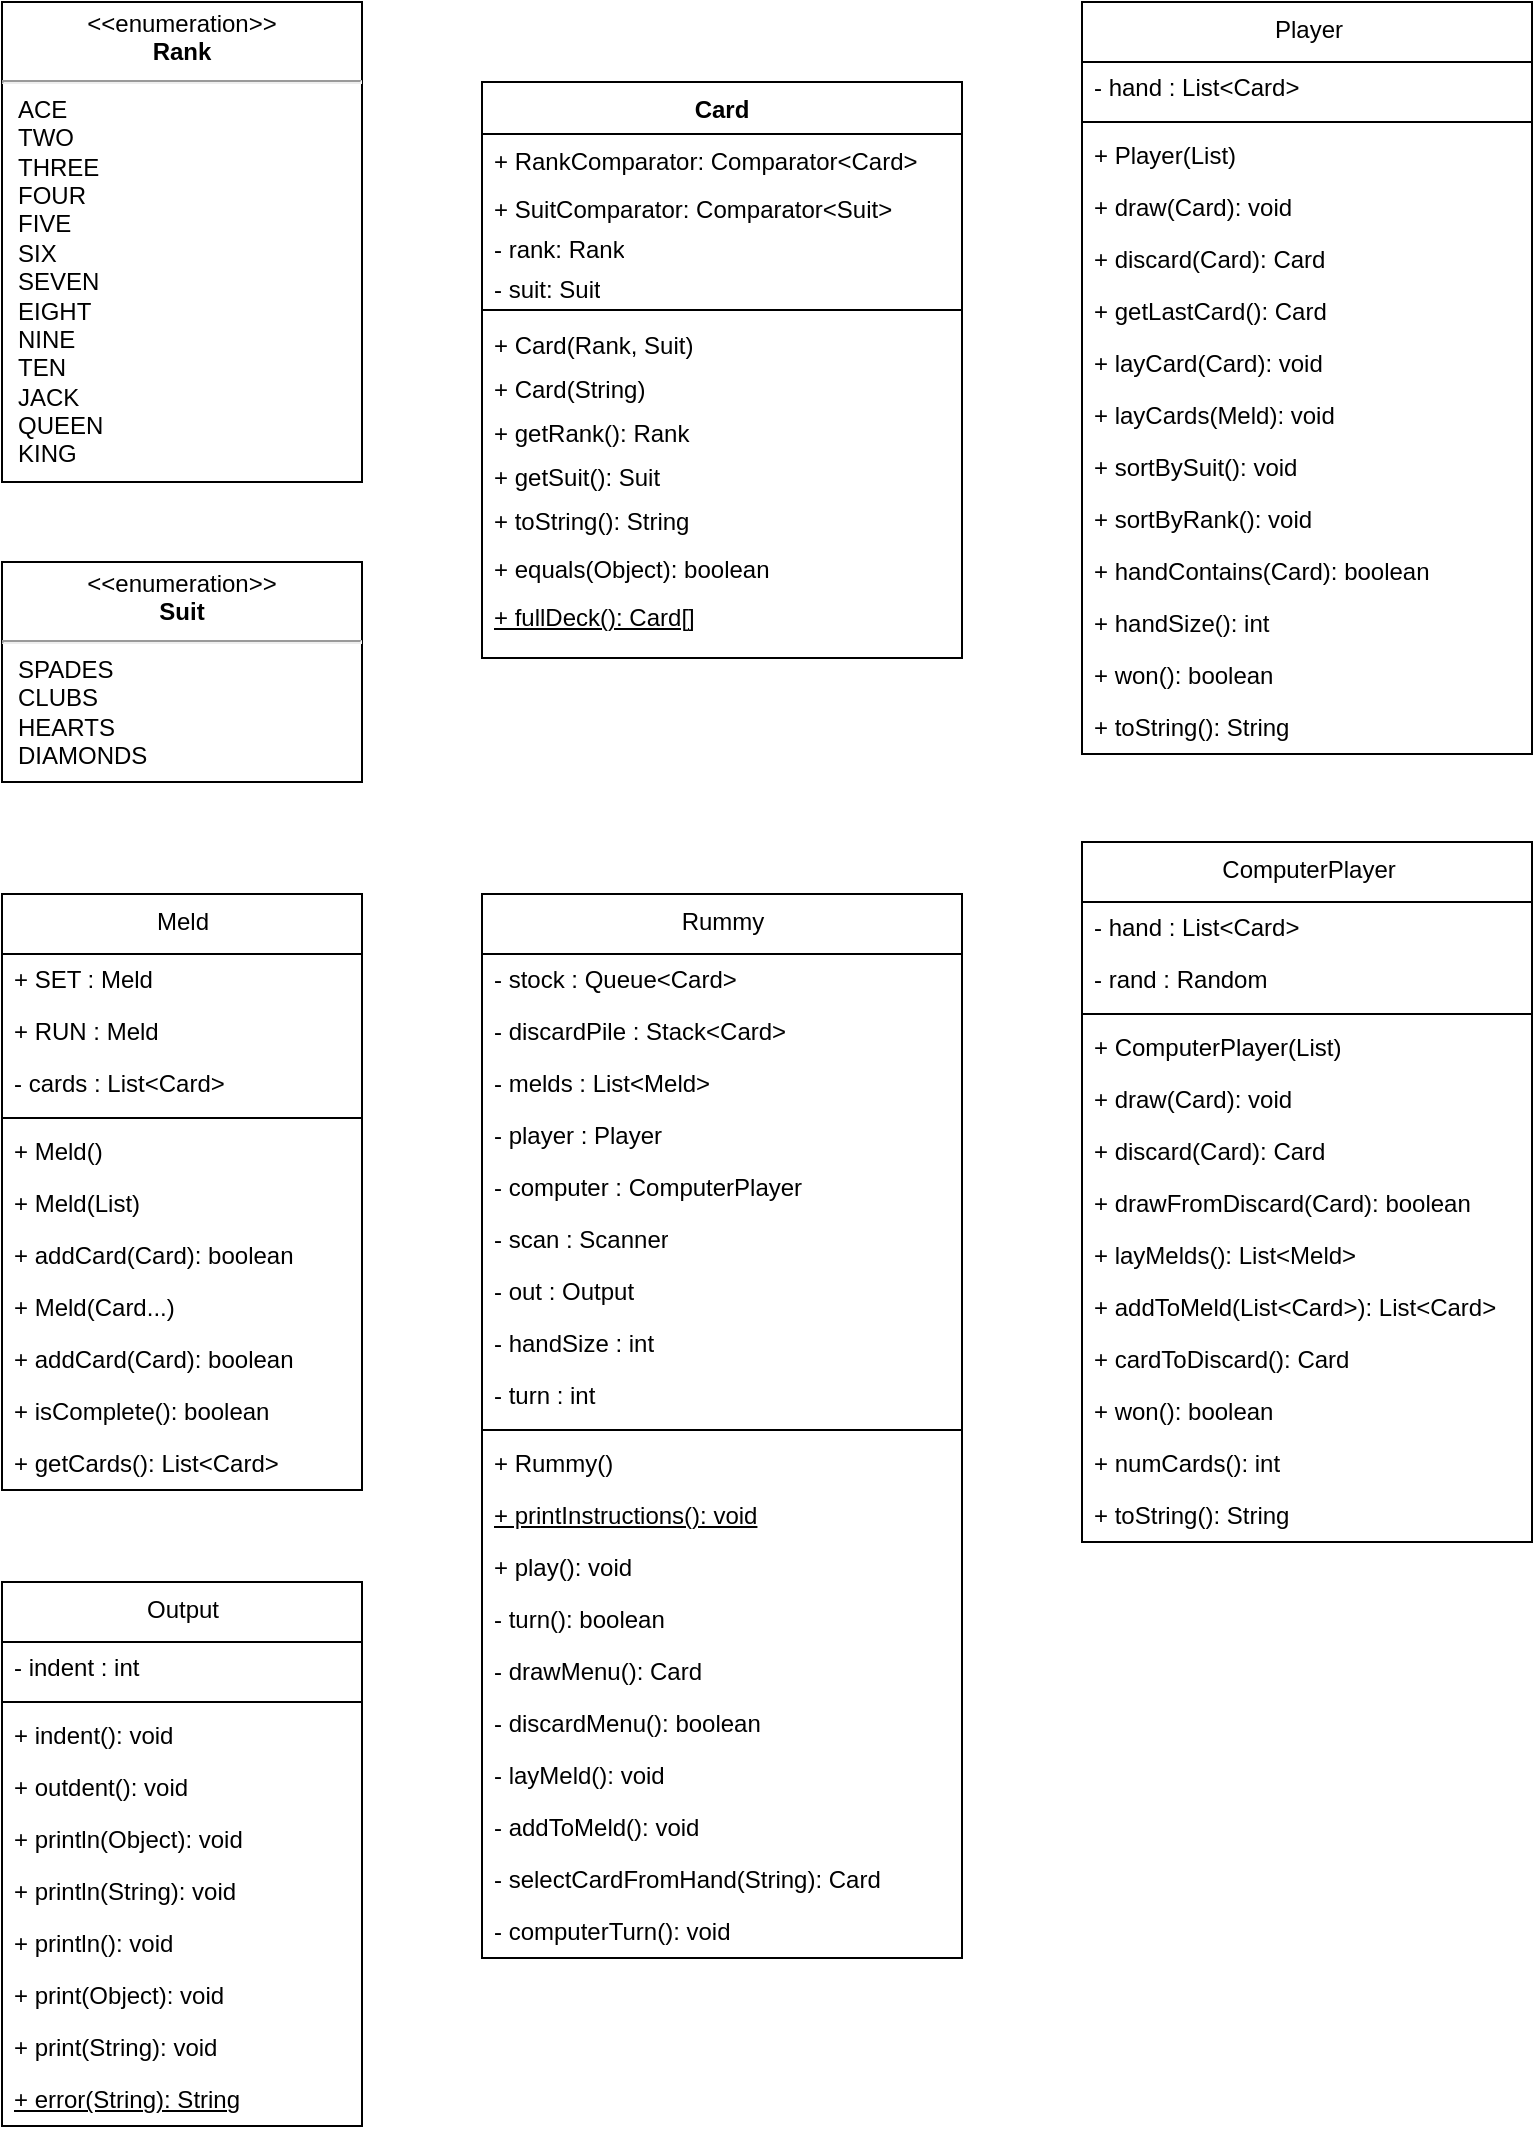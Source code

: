 <mxfile>
    <diagram id="agAcsO8ihIPKqHEbpu9R" name="Page-1">
        <mxGraphModel dx="971" dy="1500" grid="1" gridSize="10" guides="1" tooltips="1" connect="1" arrows="1" fold="1" page="1" pageScale="1" pageWidth="850" pageHeight="1100" background="none" math="0" shadow="0">
            <root>
                <mxCell id="0"/>
                <mxCell id="1" parent="0"/>
                <mxCell id="7" value="ComputerPlayer" style="swimlane;fontStyle=0;align=center;verticalAlign=top;childLayout=stackLayout;horizontal=1;startSize=30;horizontalStack=0;resizeParent=1;resizeParentMax=0;resizeLast=0;collapsible=0;marginBottom=0;html=1;" parent="1" vertex="1">
                    <mxGeometry x="580" y="440" width="225" height="350" as="geometry"/>
                </mxCell>
                <mxCell id="8" value="- hand : List&lt;Card&gt;&amp;lt;Card&amp;gt;" style="text;html=1;strokeColor=none;fillColor=none;align=left;verticalAlign=middle;spacingLeft=4;spacingRight=4;overflow=hidden;rotatable=0;points=[[0,0.5],[1,0.5]];portConstraint=eastwest;" parent="7" vertex="1">
                    <mxGeometry y="30" width="225" height="26" as="geometry"/>
                </mxCell>
                <mxCell id="9" value="- rand : Random" style="text;html=1;strokeColor=none;fillColor=none;align=left;verticalAlign=middle;spacingLeft=4;spacingRight=4;overflow=hidden;rotatable=0;points=[[0,0.5],[1,0.5]];portConstraint=eastwest;" parent="7" vertex="1">
                    <mxGeometry y="56" width="225" height="26" as="geometry"/>
                </mxCell>
                <mxCell id="10" style="line;strokeWidth=1;fillColor=none;align=left;verticalAlign=middle;spacingTop=-1;spacingLeft=3;spacingRight=3;rotatable=0;labelPosition=right;points=[];portConstraint=eastwest;" parent="7" vertex="1">
                    <mxGeometry y="82" width="225" height="8" as="geometry"/>
                </mxCell>
                <mxCell id="11" value="+ ComputerPlayer(List&lt;Card&gt;)" style="text;html=1;strokeColor=none;fillColor=none;align=left;verticalAlign=middle;spacingLeft=4;spacingRight=4;overflow=hidden;rotatable=0;points=[[0,0.5],[1,0.5]];portConstraint=eastwest;" parent="7" vertex="1">
                    <mxGeometry y="90" width="225" height="26" as="geometry"/>
                </mxCell>
                <mxCell id="12" value="+ draw(Card): void" style="text;html=1;strokeColor=none;fillColor=none;align=left;verticalAlign=middle;spacingLeft=4;spacingRight=4;overflow=hidden;rotatable=0;points=[[0,0.5],[1,0.5]];portConstraint=eastwest;" parent="7" vertex="1">
                    <mxGeometry y="116" width="225" height="26" as="geometry"/>
                </mxCell>
                <mxCell id="13" value="+ discard(Card): Card" style="text;html=1;strokeColor=none;fillColor=none;align=left;verticalAlign=middle;spacingLeft=4;spacingRight=4;overflow=hidden;rotatable=0;points=[[0,0.5],[1,0.5]];portConstraint=eastwest;" parent="7" vertex="1">
                    <mxGeometry y="142" width="225" height="26" as="geometry"/>
                </mxCell>
                <mxCell id="14" value="+ drawFromDiscard(Card): boolean" style="text;html=1;strokeColor=none;fillColor=none;align=left;verticalAlign=middle;spacingLeft=4;spacingRight=4;overflow=hidden;rotatable=0;points=[[0,0.5],[1,0.5]];portConstraint=eastwest;" parent="7" vertex="1">
                    <mxGeometry y="168" width="225" height="26" as="geometry"/>
                </mxCell>
                <mxCell id="117" value="+ layMelds(): List&lt;Meld&gt;&amp;lt;Meld&amp;gt;" style="text;html=1;strokeColor=none;fillColor=none;align=left;verticalAlign=middle;spacingLeft=4;spacingRight=4;overflow=hidden;rotatable=0;points=[[0,0.5],[1,0.5]];portConstraint=eastwest;" parent="7" vertex="1">
                    <mxGeometry y="194" width="225" height="26" as="geometry"/>
                </mxCell>
                <mxCell id="118" value="+ addToMeld(List&amp;lt;Card&amp;gt;): List&amp;lt;Card&amp;gt;" style="text;html=1;strokeColor=none;fillColor=none;align=left;verticalAlign=middle;spacingLeft=4;spacingRight=4;overflow=hidden;rotatable=0;points=[[0,0.5],[1,0.5]];portConstraint=eastwest;" parent="7" vertex="1">
                    <mxGeometry y="220" width="225" height="26" as="geometry"/>
                </mxCell>
                <mxCell id="119" value="+ cardToDiscard(): Card" style="text;html=1;strokeColor=none;fillColor=none;align=left;verticalAlign=middle;spacingLeft=4;spacingRight=4;overflow=hidden;rotatable=0;points=[[0,0.5],[1,0.5]];portConstraint=eastwest;" parent="7" vertex="1">
                    <mxGeometry y="246" width="225" height="26" as="geometry"/>
                </mxCell>
                <mxCell id="120" value="+ won(): boolean" style="text;html=1;strokeColor=none;fillColor=none;align=left;verticalAlign=middle;spacingLeft=4;spacingRight=4;overflow=hidden;rotatable=0;points=[[0,0.5],[1,0.5]];portConstraint=eastwest;" parent="7" vertex="1">
                    <mxGeometry y="272" width="225" height="26" as="geometry"/>
                </mxCell>
                <mxCell id="121" value="+ numCards(): int" style="text;html=1;strokeColor=none;fillColor=none;align=left;verticalAlign=middle;spacingLeft=4;spacingRight=4;overflow=hidden;rotatable=0;points=[[0,0.5],[1,0.5]];portConstraint=eastwest;" parent="7" vertex="1">
                    <mxGeometry y="298" width="225" height="26" as="geometry"/>
                </mxCell>
                <mxCell id="15" value="+ toString(): String" style="text;html=1;strokeColor=none;fillColor=none;align=left;verticalAlign=middle;spacingLeft=4;spacingRight=4;overflow=hidden;rotatable=0;points=[[0,0.5],[1,0.5]];portConstraint=eastwest;" parent="7" vertex="1">
                    <mxGeometry y="324" width="225" height="26" as="geometry"/>
                </mxCell>
                <mxCell id="16" value="Meld" style="swimlane;fontStyle=0;align=center;verticalAlign=top;childLayout=stackLayout;horizontal=1;startSize=30;horizontalStack=0;resizeParent=1;resizeParentMax=0;resizeLast=0;collapsible=0;marginBottom=0;html=1;swimlaneLine=1;glass=0;" parent="1" vertex="1">
                    <mxGeometry x="40" y="466" width="180" height="298" as="geometry"/>
                </mxCell>
                <mxCell id="17" value="+ SET : Meld" style="text;html=1;strokeColor=none;fillColor=none;align=left;verticalAlign=middle;spacingLeft=4;spacingRight=4;overflow=hidden;rotatable=0;points=[[0,0.5],[1,0.5]];portConstraint=eastwest;" parent="16" vertex="1">
                    <mxGeometry y="30" width="180" height="26" as="geometry"/>
                </mxCell>
                <mxCell id="18" value="+ RUN : Meld" style="text;html=1;strokeColor=none;fillColor=none;align=left;verticalAlign=middle;spacingLeft=4;spacingRight=4;overflow=hidden;rotatable=0;points=[[0,0.5],[1,0.5]];portConstraint=eastwest;" parent="16" vertex="1">
                    <mxGeometry y="56" width="180" height="26" as="geometry"/>
                </mxCell>
                <mxCell id="19" value="- cards : List&lt;Card&gt;&amp;lt;Card&amp;gt;" style="text;html=1;strokeColor=none;fillColor=none;align=left;verticalAlign=middle;spacingLeft=4;spacingRight=4;overflow=hidden;rotatable=0;points=[[0,0.5],[1,0.5]];portConstraint=eastwest;" parent="16" vertex="1">
                    <mxGeometry y="82" width="180" height="26" as="geometry"/>
                </mxCell>
                <mxCell id="20" style="line;strokeWidth=1;fillColor=none;align=left;verticalAlign=middle;spacingTop=-1;spacingLeft=3;spacingRight=3;rotatable=0;labelPosition=right;points=[];portConstraint=eastwest;" parent="16" vertex="1">
                    <mxGeometry y="108" width="180" height="8" as="geometry"/>
                </mxCell>
                <mxCell id="21" value="+ Meld()" style="text;html=1;strokeColor=none;fillColor=none;align=left;verticalAlign=middle;spacingLeft=4;spacingRight=4;overflow=hidden;rotatable=0;points=[[0,0.5],[1,0.5]];portConstraint=eastwest;" parent="16" vertex="1">
                    <mxGeometry y="116" width="180" height="26" as="geometry"/>
                </mxCell>
                <mxCell id="22" value="+ Meld(List&lt;Card&gt;)" style="text;html=1;strokeColor=none;fillColor=none;align=left;verticalAlign=middle;spacingLeft=4;spacingRight=4;overflow=hidden;rotatable=0;points=[[0,0.5],[1,0.5]];portConstraint=eastwest;" parent="16" vertex="1">
                    <mxGeometry y="142" width="180" height="26" as="geometry"/>
                </mxCell>
                <mxCell id="112" value="+ addCard(Card): boolean" style="text;html=1;strokeColor=none;fillColor=none;align=left;verticalAlign=middle;spacingLeft=4;spacingRight=4;overflow=hidden;rotatable=0;points=[[0,0.5],[1,0.5]];portConstraint=eastwest;" parent="16" vertex="1">
                    <mxGeometry y="168" width="180" height="26" as="geometry"/>
                </mxCell>
                <mxCell id="23" value="+ Meld(Card...)" style="text;html=1;strokeColor=none;fillColor=none;align=left;verticalAlign=middle;spacingLeft=4;spacingRight=4;overflow=hidden;rotatable=0;points=[[0,0.5],[1,0.5]];portConstraint=eastwest;" parent="16" vertex="1">
                    <mxGeometry y="194" width="180" height="26" as="geometry"/>
                </mxCell>
                <mxCell id="113" value="+ addCard(Card): boolean" style="text;html=1;strokeColor=none;fillColor=none;align=left;verticalAlign=middle;spacingLeft=4;spacingRight=4;overflow=hidden;rotatable=0;points=[[0,0.5],[1,0.5]];portConstraint=eastwest;" parent="16" vertex="1">
                    <mxGeometry y="220" width="180" height="26" as="geometry"/>
                </mxCell>
                <mxCell id="115" value="+ isComplete(): boolean" style="text;html=1;strokeColor=none;fillColor=none;align=left;verticalAlign=middle;spacingLeft=4;spacingRight=4;overflow=hidden;rotatable=0;points=[[0,0.5],[1,0.5]];portConstraint=eastwest;" parent="16" vertex="1">
                    <mxGeometry y="246" width="180" height="26" as="geometry"/>
                </mxCell>
                <mxCell id="114" value="+ getCards(): List&amp;lt;Card&amp;gt;" style="text;html=1;strokeColor=none;fillColor=none;align=left;verticalAlign=middle;spacingLeft=4;spacingRight=4;overflow=hidden;rotatable=0;points=[[0,0.5],[1,0.5]];portConstraint=eastwest;" parent="16" vertex="1">
                    <mxGeometry y="272" width="180" height="26" as="geometry"/>
                </mxCell>
                <mxCell id="25" value="Output" style="swimlane;fontStyle=0;align=center;verticalAlign=top;childLayout=stackLayout;horizontal=1;startSize=30;horizontalStack=0;resizeParent=1;resizeParentMax=0;resizeLast=0;collapsible=0;marginBottom=0;html=1;" parent="1" vertex="1">
                    <mxGeometry x="40" y="810" width="180" height="272" as="geometry"/>
                </mxCell>
                <mxCell id="26" value="- indent : int" style="text;html=1;strokeColor=none;fillColor=none;align=left;verticalAlign=middle;spacingLeft=4;spacingRight=4;overflow=hidden;rotatable=0;points=[[0,0.5],[1,0.5]];portConstraint=eastwest;" parent="25" vertex="1">
                    <mxGeometry y="30" width="180" height="26" as="geometry"/>
                </mxCell>
                <mxCell id="27" style="line;strokeWidth=1;fillColor=none;align=left;verticalAlign=middle;spacingTop=-1;spacingLeft=3;spacingRight=3;rotatable=0;labelPosition=right;points=[];portConstraint=eastwest;" parent="25" vertex="1">
                    <mxGeometry y="56" width="180" height="8" as="geometry"/>
                </mxCell>
                <mxCell id="28" value="+ indent(): void" style="text;html=1;strokeColor=none;fillColor=none;align=left;verticalAlign=middle;spacingLeft=4;spacingRight=4;overflow=hidden;rotatable=0;points=[[0,0.5],[1,0.5]];portConstraint=eastwest;" parent="25" vertex="1">
                    <mxGeometry y="64" width="180" height="26" as="geometry"/>
                </mxCell>
                <mxCell id="29" value="+ outdent(): void" style="text;html=1;strokeColor=none;fillColor=none;align=left;verticalAlign=middle;spacingLeft=4;spacingRight=4;overflow=hidden;rotatable=0;points=[[0,0.5],[1,0.5]];portConstraint=eastwest;" parent="25" vertex="1">
                    <mxGeometry y="90" width="180" height="26" as="geometry"/>
                </mxCell>
                <mxCell id="30" value="+ println(Object): void" style="text;html=1;strokeColor=none;fillColor=none;align=left;verticalAlign=middle;spacingLeft=4;spacingRight=4;overflow=hidden;rotatable=0;points=[[0,0.5],[1,0.5]];portConstraint=eastwest;" parent="25" vertex="1">
                    <mxGeometry y="116" width="180" height="26" as="geometry"/>
                </mxCell>
                <mxCell id="31" value="+ println(String): void" style="text;html=1;strokeColor=none;fillColor=none;align=left;verticalAlign=middle;spacingLeft=4;spacingRight=4;overflow=hidden;rotatable=0;points=[[0,0.5],[1,0.5]];portConstraint=eastwest;" parent="25" vertex="1">
                    <mxGeometry y="142" width="180" height="26" as="geometry"/>
                </mxCell>
                <mxCell id="32" value="+ println(): void" style="text;html=1;strokeColor=none;fillColor=none;align=left;verticalAlign=middle;spacingLeft=4;spacingRight=4;overflow=hidden;rotatable=0;points=[[0,0.5],[1,0.5]];portConstraint=eastwest;" parent="25" vertex="1">
                    <mxGeometry y="168" width="180" height="26" as="geometry"/>
                </mxCell>
                <mxCell id="33" value="+ print(Object): void" style="text;html=1;strokeColor=none;fillColor=none;align=left;verticalAlign=middle;spacingLeft=4;spacingRight=4;overflow=hidden;rotatable=0;points=[[0,0.5],[1,0.5]];portConstraint=eastwest;" parent="25" vertex="1">
                    <mxGeometry y="194" width="180" height="26" as="geometry"/>
                </mxCell>
                <mxCell id="34" value="+ print(String): void" style="text;html=1;strokeColor=none;fillColor=none;align=left;verticalAlign=middle;spacingLeft=4;spacingRight=4;overflow=hidden;rotatable=0;points=[[0,0.5],[1,0.5]];portConstraint=eastwest;" parent="25" vertex="1">
                    <mxGeometry y="220" width="180" height="26" as="geometry"/>
                </mxCell>
                <mxCell id="35" value="+ error(String): String" style="text;html=1;strokeColor=none;fillColor=none;align=left;verticalAlign=middle;spacingLeft=4;spacingRight=4;overflow=hidden;rotatable=0;points=[[0,0.5],[1,0.5]];portConstraint=eastwest;fontStyle=4;" parent="25" vertex="1">
                    <mxGeometry y="246" width="180" height="26" as="geometry"/>
                </mxCell>
                <mxCell id="36" value="Player" style="swimlane;fontStyle=0;align=center;verticalAlign=top;childLayout=stackLayout;horizontal=1;startSize=30;horizontalStack=0;resizeParent=1;resizeParentMax=0;resizeLast=0;collapsible=0;marginBottom=0;html=1;" parent="1" vertex="1">
                    <mxGeometry x="580" y="20" width="225" height="376" as="geometry"/>
                </mxCell>
                <mxCell id="37" value="- hand : List&lt;Card&gt;&amp;lt;Card&amp;gt;" style="text;html=1;strokeColor=none;fillColor=none;align=left;verticalAlign=middle;spacingLeft=4;spacingRight=4;overflow=hidden;rotatable=0;points=[[0,0.5],[1,0.5]];portConstraint=eastwest;" parent="36" vertex="1">
                    <mxGeometry y="30" width="225" height="26" as="geometry"/>
                </mxCell>
                <mxCell id="38" style="line;strokeWidth=1;fillColor=none;align=left;verticalAlign=middle;spacingTop=-1;spacingLeft=3;spacingRight=3;rotatable=0;labelPosition=right;points=[];portConstraint=eastwest;" parent="36" vertex="1">
                    <mxGeometry y="56" width="225" height="8" as="geometry"/>
                </mxCell>
                <mxCell id="39" value="+ Player(List&lt;Card&gt;)" style="text;html=1;strokeColor=none;fillColor=none;align=left;verticalAlign=middle;spacingLeft=4;spacingRight=4;overflow=hidden;rotatable=0;points=[[0,0.5],[1,0.5]];portConstraint=eastwest;" parent="36" vertex="1">
                    <mxGeometry y="64" width="225" height="26" as="geometry"/>
                </mxCell>
                <mxCell id="40" value="+ draw(Card): void" style="text;html=1;strokeColor=none;fillColor=none;align=left;verticalAlign=middle;spacingLeft=4;spacingRight=4;overflow=hidden;rotatable=0;points=[[0,0.5],[1,0.5]];portConstraint=eastwest;" parent="36" vertex="1">
                    <mxGeometry y="90" width="225" height="26" as="geometry"/>
                </mxCell>
                <mxCell id="41" value="+ discard(Card): Card" style="text;html=1;strokeColor=none;fillColor=none;align=left;verticalAlign=middle;spacingLeft=4;spacingRight=4;overflow=hidden;rotatable=0;points=[[0,0.5],[1,0.5]];portConstraint=eastwest;" parent="36" vertex="1">
                    <mxGeometry y="116" width="225" height="26" as="geometry"/>
                </mxCell>
                <mxCell id="42" value="+ getLastCard(): Card" style="text;html=1;strokeColor=none;fillColor=none;align=left;verticalAlign=middle;spacingLeft=4;spacingRight=4;overflow=hidden;rotatable=0;points=[[0,0.5],[1,0.5]];portConstraint=eastwest;" parent="36" vertex="1">
                    <mxGeometry y="142" width="225" height="26" as="geometry"/>
                </mxCell>
                <mxCell id="43" value="+ layCard(Card): void" style="text;html=1;strokeColor=none;fillColor=none;align=left;verticalAlign=middle;spacingLeft=4;spacingRight=4;overflow=hidden;rotatable=0;points=[[0,0.5],[1,0.5]];portConstraint=eastwest;" parent="36" vertex="1">
                    <mxGeometry y="168" width="225" height="26" as="geometry"/>
                </mxCell>
                <mxCell id="44" value="+ layCards(Meld): void" style="text;html=1;strokeColor=none;fillColor=none;align=left;verticalAlign=middle;spacingLeft=4;spacingRight=4;overflow=hidden;rotatable=0;points=[[0,0.5],[1,0.5]];portConstraint=eastwest;" parent="36" vertex="1">
                    <mxGeometry y="194" width="225" height="26" as="geometry"/>
                </mxCell>
                <mxCell id="45" value="+ sortBySuit(): void" style="text;html=1;strokeColor=none;fillColor=none;align=left;verticalAlign=middle;spacingLeft=4;spacingRight=4;overflow=hidden;rotatable=0;points=[[0,0.5],[1,0.5]];portConstraint=eastwest;" parent="36" vertex="1">
                    <mxGeometry y="220" width="225" height="26" as="geometry"/>
                </mxCell>
                <mxCell id="46" value="+ sortByRank(): void" style="text;html=1;strokeColor=none;fillColor=none;align=left;verticalAlign=middle;spacingLeft=4;spacingRight=4;overflow=hidden;rotatable=0;points=[[0,0.5],[1,0.5]];portConstraint=eastwest;" parent="36" vertex="1">
                    <mxGeometry y="246" width="225" height="26" as="geometry"/>
                </mxCell>
                <mxCell id="47" value="+ handContains(Card): boolean" style="text;html=1;strokeColor=none;fillColor=none;align=left;verticalAlign=middle;spacingLeft=4;spacingRight=4;overflow=hidden;rotatable=0;points=[[0,0.5],[1,0.5]];portConstraint=eastwest;" parent="36" vertex="1">
                    <mxGeometry y="272" width="225" height="26" as="geometry"/>
                </mxCell>
                <mxCell id="48" value="+ handSize(): int" style="text;html=1;strokeColor=none;fillColor=none;align=left;verticalAlign=middle;spacingLeft=4;spacingRight=4;overflow=hidden;rotatable=0;points=[[0,0.5],[1,0.5]];portConstraint=eastwest;" parent="36" vertex="1">
                    <mxGeometry y="298" width="225" height="26" as="geometry"/>
                </mxCell>
                <mxCell id="49" value="+ won(): boolean" style="text;html=1;strokeColor=none;fillColor=none;align=left;verticalAlign=middle;spacingLeft=4;spacingRight=4;overflow=hidden;rotatable=0;points=[[0,0.5],[1,0.5]];portConstraint=eastwest;" parent="36" vertex="1">
                    <mxGeometry y="324" width="225" height="26" as="geometry"/>
                </mxCell>
                <mxCell id="50" value="+ toString(): String" style="text;html=1;strokeColor=none;fillColor=none;align=left;verticalAlign=middle;spacingLeft=4;spacingRight=4;overflow=hidden;rotatable=0;points=[[0,0.5],[1,0.5]];portConstraint=eastwest;" parent="36" vertex="1">
                    <mxGeometry y="350" width="225" height="26" as="geometry"/>
                </mxCell>
                <mxCell id="51" value="Rummy" style="swimlane;fontStyle=0;align=center;verticalAlign=top;childLayout=stackLayout;horizontal=1;startSize=30;horizontalStack=0;resizeParent=1;resizeParentMax=0;resizeLast=0;collapsible=0;marginBottom=0;html=1;" parent="1" vertex="1">
                    <mxGeometry x="280" y="466" width="240" height="532" as="geometry"/>
                </mxCell>
                <mxCell id="52" value="- stock : Queue&lt;Card&gt;&amp;lt;Card&amp;gt;" style="text;html=1;strokeColor=none;fillColor=none;align=left;verticalAlign=middle;spacingLeft=4;spacingRight=4;overflow=hidden;rotatable=0;points=[[0,0.5],[1,0.5]];portConstraint=eastwest;" parent="51" vertex="1">
                    <mxGeometry y="30" width="240" height="26" as="geometry"/>
                </mxCell>
                <mxCell id="53" value="- discardPile : Stack&lt;Card&gt;&amp;lt;Card&amp;gt;" style="text;html=1;strokeColor=none;fillColor=none;align=left;verticalAlign=middle;spacingLeft=4;spacingRight=4;overflow=hidden;rotatable=0;points=[[0,0.5],[1,0.5]];portConstraint=eastwest;" parent="51" vertex="1">
                    <mxGeometry y="56" width="240" height="26" as="geometry"/>
                </mxCell>
                <mxCell id="54" value="- melds : List&lt;Meld&gt;&amp;lt;Meld&amp;gt;" style="text;html=1;strokeColor=none;fillColor=none;align=left;verticalAlign=middle;spacingLeft=4;spacingRight=4;overflow=hidden;rotatable=0;points=[[0,0.5],[1,0.5]];portConstraint=eastwest;" parent="51" vertex="1">
                    <mxGeometry y="82" width="240" height="26" as="geometry"/>
                </mxCell>
                <mxCell id="55" value="- player : Player" style="text;html=1;strokeColor=none;fillColor=none;align=left;verticalAlign=middle;spacingLeft=4;spacingRight=4;overflow=hidden;rotatable=0;points=[[0,0.5],[1,0.5]];portConstraint=eastwest;" parent="51" vertex="1">
                    <mxGeometry y="108" width="240" height="26" as="geometry"/>
                </mxCell>
                <mxCell id="56" value="- computer : ComputerPlayer" style="text;html=1;strokeColor=none;fillColor=none;align=left;verticalAlign=middle;spacingLeft=4;spacingRight=4;overflow=hidden;rotatable=0;points=[[0,0.5],[1,0.5]];portConstraint=eastwest;" parent="51" vertex="1">
                    <mxGeometry y="134" width="240" height="26" as="geometry"/>
                </mxCell>
                <mxCell id="57" value="- scan : Scanner" style="text;html=1;strokeColor=none;fillColor=none;align=left;verticalAlign=middle;spacingLeft=4;spacingRight=4;overflow=hidden;rotatable=0;points=[[0,0.5],[1,0.5]];portConstraint=eastwest;" parent="51" vertex="1">
                    <mxGeometry y="160" width="240" height="26" as="geometry"/>
                </mxCell>
                <mxCell id="58" value="- out : Output" style="text;html=1;strokeColor=none;fillColor=none;align=left;verticalAlign=middle;spacingLeft=4;spacingRight=4;overflow=hidden;rotatable=0;points=[[0,0.5],[1,0.5]];portConstraint=eastwest;" parent="51" vertex="1">
                    <mxGeometry y="186" width="240" height="26" as="geometry"/>
                </mxCell>
                <mxCell id="59" value="- handSize : int" style="text;html=1;strokeColor=none;fillColor=none;align=left;verticalAlign=middle;spacingLeft=4;spacingRight=4;overflow=hidden;rotatable=0;points=[[0,0.5],[1,0.5]];portConstraint=eastwest;" parent="51" vertex="1">
                    <mxGeometry y="212" width="240" height="26" as="geometry"/>
                </mxCell>
                <mxCell id="60" value="- turn : int" style="text;html=1;strokeColor=none;fillColor=none;align=left;verticalAlign=middle;spacingLeft=4;spacingRight=4;overflow=hidden;rotatable=0;points=[[0,0.5],[1,0.5]];portConstraint=eastwest;" parent="51" vertex="1">
                    <mxGeometry y="238" width="240" height="26" as="geometry"/>
                </mxCell>
                <mxCell id="61" style="line;strokeWidth=1;fillColor=none;align=left;verticalAlign=middle;spacingTop=-1;spacingLeft=3;spacingRight=3;rotatable=0;labelPosition=right;points=[];portConstraint=eastwest;" parent="51" vertex="1">
                    <mxGeometry y="264" width="240" height="8" as="geometry"/>
                </mxCell>
                <mxCell id="62" value="+ Rummy()" style="text;html=1;strokeColor=none;fillColor=none;align=left;verticalAlign=middle;spacingLeft=4;spacingRight=4;overflow=hidden;rotatable=0;points=[[0,0.5],[1,0.5]];portConstraint=eastwest;" parent="51" vertex="1">
                    <mxGeometry y="272" width="240" height="26" as="geometry"/>
                </mxCell>
                <mxCell id="122" value="&lt;u&gt;+ printInstructions(): void&lt;/u&gt;" style="text;html=1;strokeColor=none;fillColor=none;align=left;verticalAlign=middle;spacingLeft=4;spacingRight=4;overflow=hidden;rotatable=0;points=[[0,0.5],[1,0.5]];portConstraint=eastwest;" parent="51" vertex="1">
                    <mxGeometry y="298" width="240" height="26" as="geometry"/>
                </mxCell>
                <mxCell id="123" value="+ play(): void" style="text;html=1;strokeColor=none;fillColor=none;align=left;verticalAlign=middle;spacingLeft=4;spacingRight=4;overflow=hidden;rotatable=0;points=[[0,0.5],[1,0.5]];portConstraint=eastwest;" parent="51" vertex="1">
                    <mxGeometry y="324" width="240" height="26" as="geometry"/>
                </mxCell>
                <mxCell id="124" value="- turn(): boolean" style="text;html=1;strokeColor=none;fillColor=none;align=left;verticalAlign=middle;spacingLeft=4;spacingRight=4;overflow=hidden;rotatable=0;points=[[0,0.5],[1,0.5]];portConstraint=eastwest;" parent="51" vertex="1">
                    <mxGeometry y="350" width="240" height="26" as="geometry"/>
                </mxCell>
                <mxCell id="125" value="- drawMenu(): Card" style="text;html=1;strokeColor=none;fillColor=none;align=left;verticalAlign=middle;spacingLeft=4;spacingRight=4;overflow=hidden;rotatable=0;points=[[0,0.5],[1,0.5]];portConstraint=eastwest;" parent="51" vertex="1">
                    <mxGeometry y="376" width="240" height="26" as="geometry"/>
                </mxCell>
                <mxCell id="127" value="- discardMenu(): boolean" style="text;html=1;strokeColor=none;fillColor=none;align=left;verticalAlign=middle;spacingLeft=4;spacingRight=4;overflow=hidden;rotatable=0;points=[[0,0.5],[1,0.5]];portConstraint=eastwest;" parent="51" vertex="1">
                    <mxGeometry y="402" width="240" height="26" as="geometry"/>
                </mxCell>
                <mxCell id="126" value="- layMeld(): void" style="text;html=1;strokeColor=none;fillColor=none;align=left;verticalAlign=middle;spacingLeft=4;spacingRight=4;overflow=hidden;rotatable=0;points=[[0,0.5],[1,0.5]];portConstraint=eastwest;" parent="51" vertex="1">
                    <mxGeometry y="428" width="240" height="26" as="geometry"/>
                </mxCell>
                <mxCell id="129" value="- addToMeld(): void" style="text;html=1;strokeColor=none;fillColor=none;align=left;verticalAlign=middle;spacingLeft=4;spacingRight=4;overflow=hidden;rotatable=0;points=[[0,0.5],[1,0.5]];portConstraint=eastwest;" parent="51" vertex="1">
                    <mxGeometry y="454" width="240" height="26" as="geometry"/>
                </mxCell>
                <mxCell id="128" value="- selectCardFromHand(String): Card" style="text;html=1;strokeColor=none;fillColor=none;align=left;verticalAlign=middle;spacingLeft=4;spacingRight=4;overflow=hidden;rotatable=0;points=[[0,0.5],[1,0.5]];portConstraint=eastwest;" parent="51" vertex="1">
                    <mxGeometry y="480" width="240" height="26" as="geometry"/>
                </mxCell>
                <mxCell id="130" value="- computerTurn(): void" style="text;html=1;strokeColor=none;fillColor=none;align=left;verticalAlign=middle;spacingLeft=4;spacingRight=4;overflow=hidden;rotatable=0;points=[[0,0.5],[1,0.5]];portConstraint=eastwest;" parent="51" vertex="1">
                    <mxGeometry y="506" width="240" height="26" as="geometry"/>
                </mxCell>
                <mxCell id="90" value="Card" style="swimlane;fontStyle=1;align=center;verticalAlign=top;childLayout=stackLayout;horizontal=1;startSize=26;horizontalStack=0;resizeParent=1;resizeParentMax=0;resizeLast=0;collapsible=1;marginBottom=0;whiteSpace=wrap;html=1;fillStyle=auto;" parent="1" vertex="1">
                    <mxGeometry x="280" y="60" width="240" height="288" as="geometry">
                        <mxRectangle x="320" y="120" width="70" height="30" as="alternateBounds"/>
                    </mxGeometry>
                </mxCell>
                <mxCell id="91" value="&lt;div&gt;+ RankComparator: Comparator&amp;lt;Card&amp;gt;&lt;/div&gt;" style="text;strokeColor=none;fillColor=none;align=left;verticalAlign=top;spacingLeft=4;spacingRight=4;overflow=hidden;rotatable=0;points=[[0,0.5],[1,0.5]];portConstraint=eastwest;whiteSpace=wrap;html=1;" parent="90" vertex="1">
                    <mxGeometry y="26" width="240" height="24" as="geometry"/>
                </mxCell>
                <mxCell id="95" value="&lt;div&gt;&lt;span style=&quot;background-color: initial;&quot;&gt;+ &lt;/span&gt;&lt;span style=&quot;background-color: initial;&quot;&gt;SuitComparator&lt;/span&gt;&lt;span style=&quot;background-color: initial;&quot;&gt;: Comparator&amp;lt;Suit&amp;gt;&lt;/span&gt;&lt;/div&gt;" style="text;strokeColor=none;fillColor=none;align=left;verticalAlign=top;spacingLeft=4;spacingRight=4;overflow=hidden;rotatable=0;points=[[0,0.5],[1,0.5]];portConstraint=eastwest;whiteSpace=wrap;html=1;" parent="90" vertex="1">
                    <mxGeometry y="50" width="240" height="20" as="geometry"/>
                </mxCell>
                <mxCell id="96" value="&lt;div&gt;&lt;span style=&quot;background-color: initial;&quot;&gt;- rank: Rank&lt;/span&gt;&lt;/div&gt;" style="text;strokeColor=none;fillColor=none;align=left;verticalAlign=top;spacingLeft=4;spacingRight=4;overflow=hidden;rotatable=0;points=[[0,0.5],[1,0.5]];portConstraint=eastwest;whiteSpace=wrap;html=1;" parent="90" vertex="1">
                    <mxGeometry y="70" width="240" height="20" as="geometry"/>
                </mxCell>
                <mxCell id="97" value="&lt;div&gt;&lt;span style=&quot;background-color: initial;&quot;&gt;- suit: Suit&lt;/span&gt;&lt;br&gt;&lt;/div&gt;" style="text;strokeColor=none;fillColor=none;align=left;verticalAlign=top;spacingLeft=4;spacingRight=4;overflow=hidden;rotatable=0;points=[[0,0.5],[1,0.5]];portConstraint=eastwest;whiteSpace=wrap;html=1;" parent="90" vertex="1">
                    <mxGeometry y="90" width="240" height="20" as="geometry"/>
                </mxCell>
                <mxCell id="92" value="" style="line;strokeWidth=1;fillColor=none;align=left;verticalAlign=middle;spacingTop=-1;spacingLeft=3;spacingRight=3;rotatable=0;labelPosition=right;points=[];portConstraint=eastwest;strokeColor=inherit;" parent="90" vertex="1">
                    <mxGeometry y="110" width="240" height="8" as="geometry"/>
                </mxCell>
                <mxCell id="99" value="+ Card(Rank, Suit)" style="text;strokeColor=none;fillColor=none;align=left;verticalAlign=top;spacingLeft=4;spacingRight=4;overflow=hidden;rotatable=0;points=[[0,0.5],[1,0.5]];portConstraint=eastwest;whiteSpace=wrap;html=1;" parent="90" vertex="1">
                    <mxGeometry y="118" width="240" height="22" as="geometry"/>
                </mxCell>
                <mxCell id="101" value="&lt;span style=&quot;background-color: initial;&quot;&gt;+ Card(String)&lt;/span&gt;&lt;br&gt;&lt;div&gt;&lt;/div&gt;" style="text;strokeColor=none;fillColor=none;align=left;verticalAlign=top;spacingLeft=4;spacingRight=4;overflow=hidden;rotatable=0;points=[[0,0.5],[1,0.5]];portConstraint=eastwest;whiteSpace=wrap;html=1;" parent="90" vertex="1">
                    <mxGeometry y="140" width="240" height="22" as="geometry"/>
                </mxCell>
                <mxCell id="103" value="&lt;span style=&quot;background-color: initial;&quot;&gt;+ getRank(): Rank&lt;/span&gt;&lt;br&gt;&lt;div&gt;&lt;/div&gt;" style="text;strokeColor=none;fillColor=none;align=left;verticalAlign=top;spacingLeft=4;spacingRight=4;overflow=hidden;rotatable=0;points=[[0,0.5],[1,0.5]];portConstraint=eastwest;whiteSpace=wrap;html=1;" parent="90" vertex="1">
                    <mxGeometry y="162" width="240" height="22" as="geometry"/>
                </mxCell>
                <mxCell id="102" value="&lt;span style=&quot;background-color: initial;&quot;&gt;+ getSuit(): Suit&lt;/span&gt;&lt;br&gt;&lt;div&gt;&lt;/div&gt;" style="text;strokeColor=none;fillColor=none;align=left;verticalAlign=top;spacingLeft=4;spacingRight=4;overflow=hidden;rotatable=0;points=[[0,0.5],[1,0.5]];portConstraint=eastwest;whiteSpace=wrap;html=1;" parent="90" vertex="1">
                    <mxGeometry y="184" width="240" height="22" as="geometry"/>
                </mxCell>
                <mxCell id="116" value="&lt;span style=&quot;background-color: initial;&quot;&gt;+ toString(): String&lt;/span&gt;" style="text;strokeColor=none;fillColor=none;align=left;verticalAlign=top;spacingLeft=4;spacingRight=4;overflow=hidden;rotatable=0;points=[[0,0.5],[1,0.5]];portConstraint=eastwest;whiteSpace=wrap;html=1;" parent="90" vertex="1">
                    <mxGeometry y="206" width="240" height="24" as="geometry"/>
                </mxCell>
                <mxCell id="104" value="&lt;span style=&quot;background-color: initial;&quot;&gt;+ equals(Object): boolean&lt;/span&gt;" style="text;strokeColor=none;fillColor=none;align=left;verticalAlign=top;spacingLeft=4;spacingRight=4;overflow=hidden;rotatable=0;points=[[0,0.5],[1,0.5]];portConstraint=eastwest;whiteSpace=wrap;html=1;" parent="90" vertex="1">
                    <mxGeometry y="230" width="240" height="24" as="geometry"/>
                </mxCell>
                <mxCell id="100" value="&lt;span style=&quot;background-color: initial;&quot;&gt;&lt;u&gt;+ fullDeck(): Card[]&lt;/u&gt;&lt;/span&gt;" style="text;strokeColor=none;fillColor=none;align=left;verticalAlign=top;spacingLeft=4;spacingRight=4;overflow=hidden;rotatable=0;points=[[0,0.5],[1,0.5]];portConstraint=eastwest;whiteSpace=wrap;html=1;" parent="90" vertex="1">
                    <mxGeometry y="254" width="240" height="34" as="geometry"/>
                </mxCell>
                <mxCell id="108" value="&lt;p style=&quot;margin:0px;margin-top:4px;text-align:center;&quot;&gt;&amp;lt;&amp;lt;enumeration&amp;gt;&amp;gt;&lt;br&gt;&lt;b&gt;Rank&lt;/b&gt;&lt;/p&gt;&lt;hr&gt;&lt;p style=&quot;margin:0px;margin-left:8px;text-align:left;&quot;&gt;ACE&lt;br&gt;TWO&lt;br&gt;THREE&lt;br&gt;FOUR&lt;br&gt;FIVE&lt;br&gt;SIX&lt;br&gt;SEVEN&lt;br&gt;EIGHT&lt;br&gt;NINE&lt;br&gt;TEN&lt;br&gt;JACK&lt;br&gt;QUEEN&lt;br&gt;KING&lt;/p&gt;" style="shape=rect;html=1;overflow=fill;whiteSpace=wrap;" parent="1" vertex="1">
                    <mxGeometry x="40" y="20" width="180" height="240" as="geometry"/>
                </mxCell>
                <mxCell id="109" value="&lt;p style=&quot;margin:0px;margin-top:4px;text-align:center;&quot;&gt;&amp;lt;&amp;lt;enumeration&amp;gt;&amp;gt;&lt;br&gt;&lt;b&gt;Suit&lt;/b&gt;&lt;/p&gt;&lt;hr&gt;&lt;p style=&quot;margin:0px;margin-left:8px;text-align:left;&quot;&gt;SPADES&lt;br&gt;CLUBS&lt;br&gt;HEARTS&lt;br&gt;DIAMONDS&lt;/p&gt;" style="shape=rect;html=1;overflow=fill;whiteSpace=wrap;" parent="1" vertex="1">
                    <mxGeometry x="40" y="300" width="180" height="110" as="geometry"/>
                </mxCell>
            </root>
        </mxGraphModel>
    </diagram>
</mxfile>